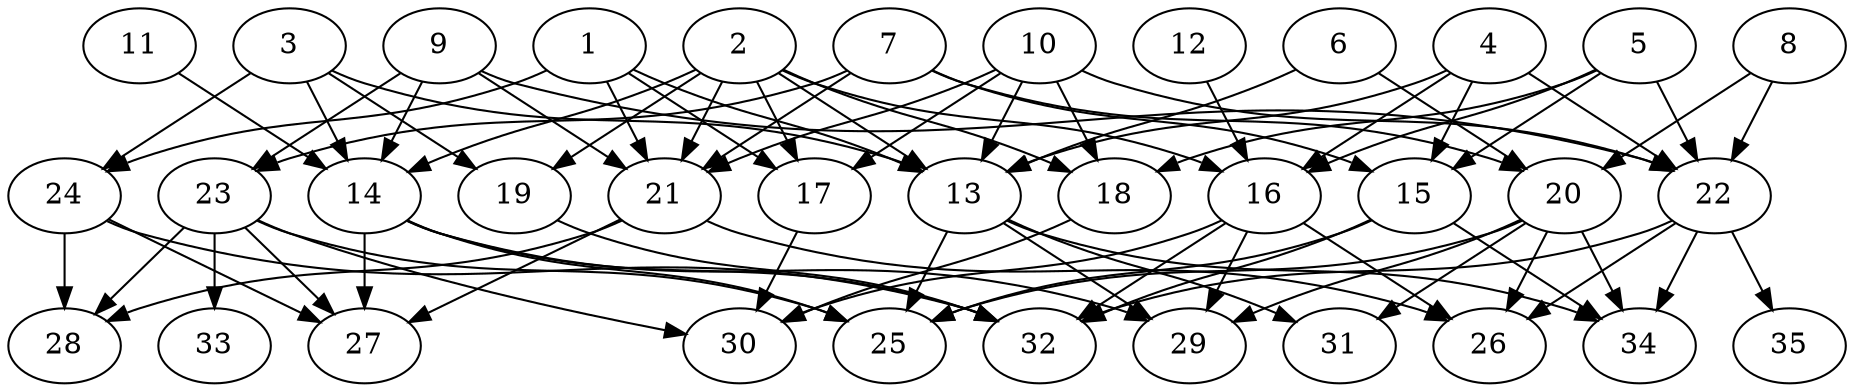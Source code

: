 // DAG automatically generated by daggen at Thu Oct  3 14:05:37 2019
// ./daggen --dot -n 35 --ccr 0.4 --fat 0.7 --regular 0.9 --density 0.5 --mindata 5242880 --maxdata 52428800 
digraph G {
  1 [size="114365440", alpha="0.19", expect_size="45746176"] 
  1 -> 13 [size ="45746176"]
  1 -> 17 [size ="45746176"]
  1 -> 21 [size ="45746176"]
  1 -> 24 [size ="45746176"]
  2 [size="21831680", alpha="0.03", expect_size="8732672"] 
  2 -> 13 [size ="8732672"]
  2 -> 14 [size ="8732672"]
  2 -> 16 [size ="8732672"]
  2 -> 17 [size ="8732672"]
  2 -> 18 [size ="8732672"]
  2 -> 19 [size ="8732672"]
  2 -> 21 [size ="8732672"]
  3 [size="41287680", alpha="0.13", expect_size="16515072"] 
  3 -> 13 [size ="16515072"]
  3 -> 14 [size ="16515072"]
  3 -> 19 [size ="16515072"]
  3 -> 24 [size ="16515072"]
  4 [size="42826240", alpha="0.04", expect_size="17130496"] 
  4 -> 13 [size ="17130496"]
  4 -> 15 [size ="17130496"]
  4 -> 16 [size ="17130496"]
  4 -> 22 [size ="17130496"]
  5 [size="103470080", alpha="0.02", expect_size="41388032"] 
  5 -> 15 [size ="41388032"]
  5 -> 16 [size ="41388032"]
  5 -> 18 [size ="41388032"]
  5 -> 22 [size ="41388032"]
  6 [size="118397440", alpha="0.02", expect_size="47358976"] 
  6 -> 13 [size ="47358976"]
  6 -> 20 [size ="47358976"]
  7 [size="35776000", alpha="0.15", expect_size="14310400"] 
  7 -> 15 [size ="14310400"]
  7 -> 20 [size ="14310400"]
  7 -> 21 [size ="14310400"]
  7 -> 23 [size ="14310400"]
  8 [size="83852800", alpha="0.03", expect_size="33541120"] 
  8 -> 20 [size ="33541120"]
  8 -> 22 [size ="33541120"]
  9 [size="15037440", alpha="0.10", expect_size="6014976"] 
  9 -> 14 [size ="6014976"]
  9 -> 21 [size ="6014976"]
  9 -> 22 [size ="6014976"]
  9 -> 23 [size ="6014976"]
  10 [size="128227840", alpha="0.08", expect_size="51291136"] 
  10 -> 13 [size ="51291136"]
  10 -> 17 [size ="51291136"]
  10 -> 18 [size ="51291136"]
  10 -> 21 [size ="51291136"]
  10 -> 22 [size ="51291136"]
  11 [size="52088320", alpha="0.13", expect_size="20835328"] 
  11 -> 14 [size ="20835328"]
  12 [size="49100800", alpha="0.20", expect_size="19640320"] 
  12 -> 16 [size ="19640320"]
  13 [size="68835840", alpha="0.19", expect_size="27534336"] 
  13 -> 25 [size ="27534336"]
  13 -> 29 [size ="27534336"]
  13 -> 31 [size ="27534336"]
  13 -> 34 [size ="27534336"]
  14 [size="27776000", alpha="0.07", expect_size="11110400"] 
  14 -> 25 [size ="11110400"]
  14 -> 27 [size ="11110400"]
  14 -> 29 [size ="11110400"]
  14 -> 32 [size ="11110400"]
  15 [size="53140480", alpha="0.18", expect_size="21256192"] 
  15 -> 25 [size ="21256192"]
  15 -> 32 [size ="21256192"]
  15 -> 34 [size ="21256192"]
  16 [size="62574080", alpha="0.03", expect_size="25029632"] 
  16 -> 26 [size ="25029632"]
  16 -> 29 [size ="25029632"]
  16 -> 30 [size ="25029632"]
  16 -> 32 [size ="25029632"]
  17 [size="77068800", alpha="0.08", expect_size="30827520"] 
  17 -> 30 [size ="30827520"]
  18 [size="44715520", alpha="0.13", expect_size="17886208"] 
  18 -> 30 [size ="17886208"]
  19 [size="60203520", alpha="0.16", expect_size="24081408"] 
  19 -> 32 [size ="24081408"]
  20 [size="116528640", alpha="0.12", expect_size="46611456"] 
  20 -> 25 [size ="46611456"]
  20 -> 26 [size ="46611456"]
  20 -> 29 [size ="46611456"]
  20 -> 31 [size ="46611456"]
  20 -> 34 [size ="46611456"]
  21 [size="44272640", alpha="0.05", expect_size="17709056"] 
  21 -> 26 [size ="17709056"]
  21 -> 27 [size ="17709056"]
  21 -> 28 [size ="17709056"]
  22 [size="118481920", alpha="0.19", expect_size="47392768"] 
  22 -> 26 [size ="47392768"]
  22 -> 32 [size ="47392768"]
  22 -> 34 [size ="47392768"]
  22 -> 35 [size ="47392768"]
  23 [size="116259840", alpha="0.19", expect_size="46503936"] 
  23 -> 25 [size ="46503936"]
  23 -> 27 [size ="46503936"]
  23 -> 28 [size ="46503936"]
  23 -> 30 [size ="46503936"]
  23 -> 33 [size ="46503936"]
  24 [size="110599680", alpha="0.03", expect_size="44239872"] 
  24 -> 27 [size ="44239872"]
  24 -> 28 [size ="44239872"]
  24 -> 32 [size ="44239872"]
  25 [size="33408000", alpha="0.03", expect_size="13363200"] 
  26 [size="24560640", alpha="0.01", expect_size="9824256"] 
  27 [size="43576320", alpha="0.02", expect_size="17430528"] 
  28 [size="90094080", alpha="0.15", expect_size="36037632"] 
  29 [size="46174720", alpha="0.09", expect_size="18469888"] 
  30 [size="22039040", alpha="0.02", expect_size="8815616"] 
  31 [size="91827200", alpha="0.02", expect_size="36730880"] 
  32 [size="120870400", alpha="0.08", expect_size="48348160"] 
  33 [size="117895680", alpha="0.03", expect_size="47158272"] 
  34 [size="111086080", alpha="0.01", expect_size="44434432"] 
  35 [size="130160640", alpha="0.06", expect_size="52064256"] 
}
